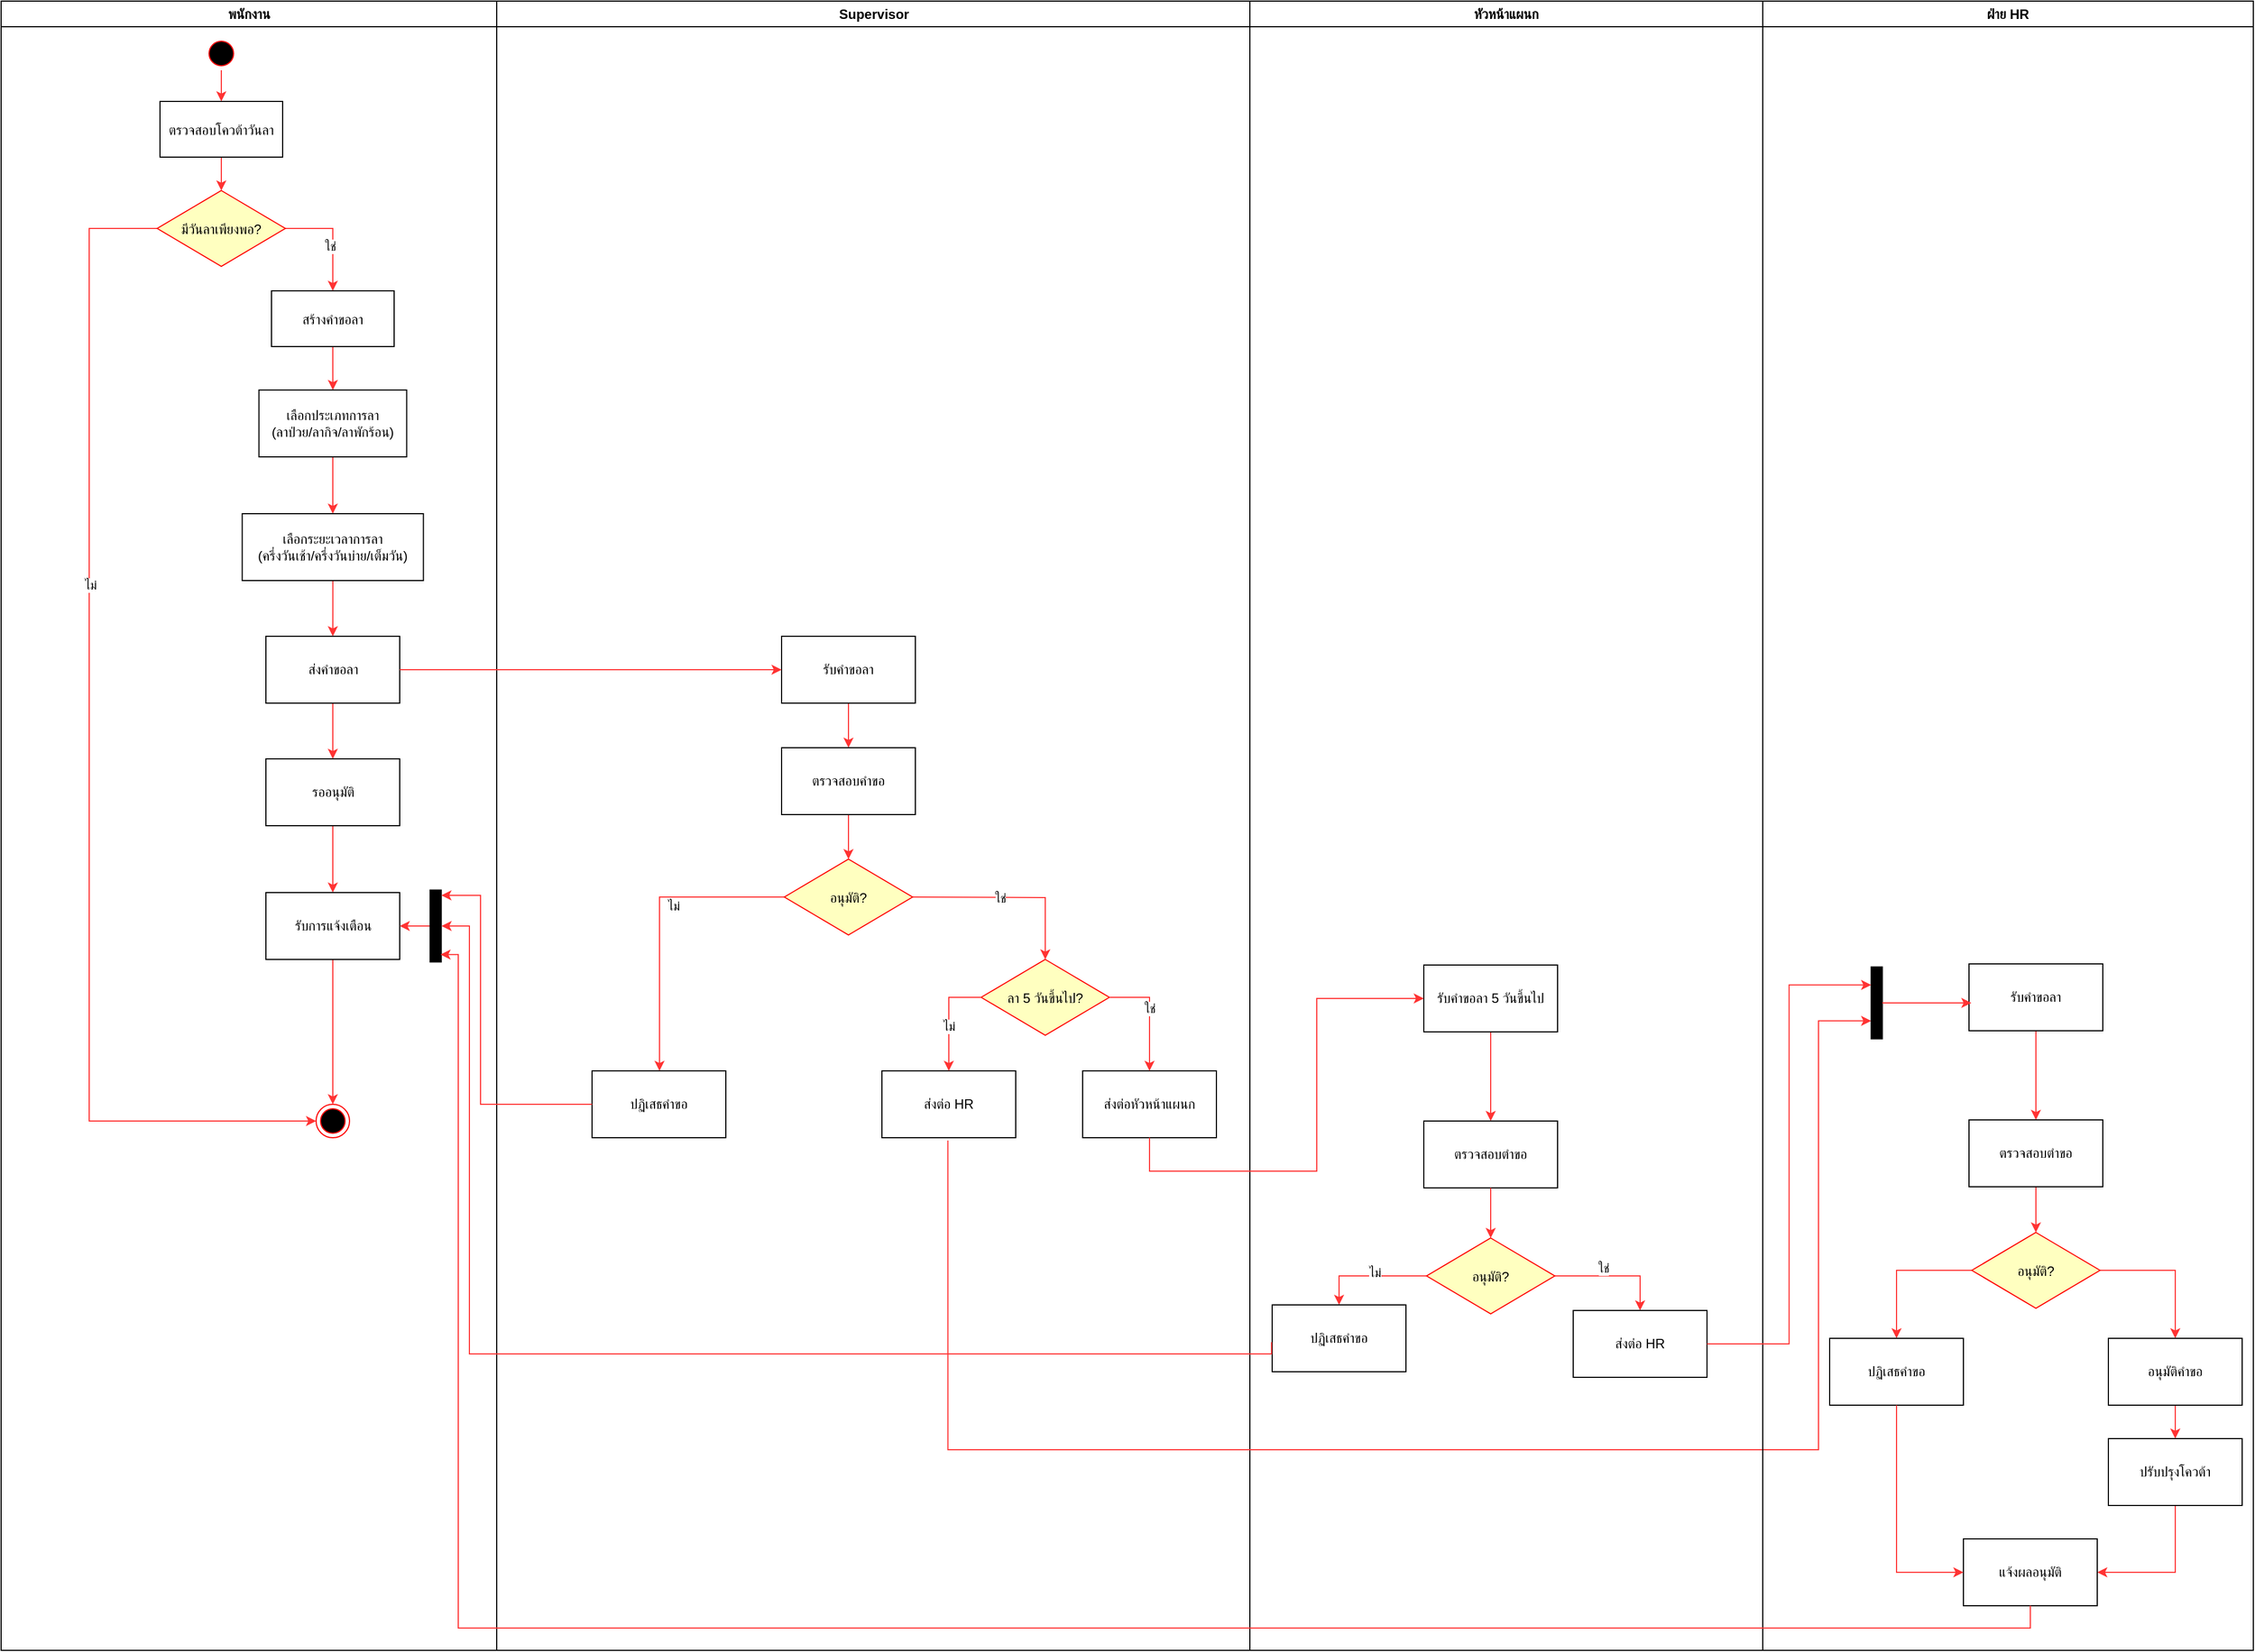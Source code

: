 <mxfile>
    <diagram name="Page-1" id="e7e014a7-5840-1c2e-5031-d8a46d1fe8dd">
        <mxGraphModel dx="1265" dy="-48" grid="1" gridSize="10" guides="1" tooltips="1" connect="1" arrows="1" fold="1" page="1" pageScale="1" pageWidth="1169" pageHeight="827" background="#ffffff" math="0" shadow="0">
            <root>
                <mxCell id="0"/>
                <mxCell id="1" parent="0"/>
                <mxCell id="2" value="พนักงาน" style="swimlane;whiteSpace=wrap" parent="1" vertex="1">
                    <mxGeometry x="290" y="830" width="444.5" height="1480" as="geometry"/>
                </mxCell>
                <mxCell id="xkB0d6DSQNLwtlyrK6lc-86" style="edgeStyle=orthogonalEdgeStyle;rounded=0;orthogonalLoop=1;jettySize=auto;html=1;entryX=0.5;entryY=0;entryDx=0;entryDy=0;strokeColor=light-dark(#FF3333,#FFFFFF);" parent="2" source="5" target="7" edge="1">
                    <mxGeometry relative="1" as="geometry"/>
                </mxCell>
                <mxCell id="5" value="" style="ellipse;shape=startState;fillColor=#000000;strokeColor=#ff0000;" parent="2" vertex="1">
                    <mxGeometry x="182.5" y="32" width="30" height="30" as="geometry"/>
                </mxCell>
                <mxCell id="xkB0d6DSQNLwtlyrK6lc-62" style="edgeStyle=orthogonalEdgeStyle;rounded=0;orthogonalLoop=1;jettySize=auto;html=1;strokeColor=light-dark(#FF3333,#FFFFFF);" parent="2" source="7" target="xkB0d6DSQNLwtlyrK6lc-61" edge="1">
                    <mxGeometry relative="1" as="geometry"/>
                </mxCell>
                <mxCell id="7" value="ตรวจสอบโควต้าวันลา" style="" parent="2" vertex="1">
                    <mxGeometry x="142.5" y="90" width="110" height="50" as="geometry"/>
                </mxCell>
                <mxCell id="xkB0d6DSQNLwtlyrK6lc-67" style="edgeStyle=orthogonalEdgeStyle;rounded=0;orthogonalLoop=1;jettySize=auto;html=1;exitX=1;exitY=0.5;exitDx=0;exitDy=0;strokeColor=light-dark(#FF3333,#FFFFFF);" parent="2" source="xkB0d6DSQNLwtlyrK6lc-61" target="xkB0d6DSQNLwtlyrK6lc-63" edge="1">
                    <mxGeometry relative="1" as="geometry"/>
                </mxCell>
                <mxCell id="xkB0d6DSQNLwtlyrK6lc-68" value="ใช่" style="edgeLabel;html=1;align=center;verticalAlign=middle;resizable=0;points=[];" parent="xkB0d6DSQNLwtlyrK6lc-67" vertex="1" connectable="0">
                    <mxGeometry x="-0.277" y="3" relative="1" as="geometry">
                        <mxPoint x="4" y="19" as="offset"/>
                    </mxGeometry>
                </mxCell>
                <mxCell id="xkB0d6DSQNLwtlyrK6lc-81" style="edgeStyle=orthogonalEdgeStyle;rounded=0;orthogonalLoop=1;jettySize=auto;html=1;entryX=0;entryY=0.5;entryDx=0;entryDy=0;strokeColor=light-dark(#FF3333,#FFFFFF);" parent="2" source="xkB0d6DSQNLwtlyrK6lc-61" target="xkB0d6DSQNLwtlyrK6lc-64" edge="1">
                    <mxGeometry relative="1" as="geometry">
                        <Array as="points">
                            <mxPoint x="79" y="204"/>
                            <mxPoint x="79" y="1005"/>
                        </Array>
                    </mxGeometry>
                </mxCell>
                <mxCell id="xkB0d6DSQNLwtlyrK6lc-82" value="ไม่" style="edgeLabel;html=1;align=center;verticalAlign=middle;resizable=0;points=[];" parent="xkB0d6DSQNLwtlyrK6lc-81" vertex="1" connectable="0">
                    <mxGeometry x="-0.285" y="1" relative="1" as="geometry">
                        <mxPoint as="offset"/>
                    </mxGeometry>
                </mxCell>
                <mxCell id="xkB0d6DSQNLwtlyrK6lc-61" value="มีวันลาเพียงพอ?" style="rhombus;fillColor=#ffffc0;strokeColor=#ff0000;" parent="2" vertex="1">
                    <mxGeometry x="140" y="170" width="115" height="68" as="geometry"/>
                </mxCell>
                <mxCell id="xkB0d6DSQNLwtlyrK6lc-72" value="" style="edgeStyle=orthogonalEdgeStyle;rounded=0;orthogonalLoop=1;jettySize=auto;html=1;strokeColor=light-dark(#FF3333,#FFFFFF);" parent="2" source="xkB0d6DSQNLwtlyrK6lc-63" target="xkB0d6DSQNLwtlyrK6lc-71" edge="1">
                    <mxGeometry relative="1" as="geometry"/>
                </mxCell>
                <mxCell id="xkB0d6DSQNLwtlyrK6lc-63" value="สร้างคำขอลา" style="" parent="2" vertex="1">
                    <mxGeometry x="242.5" y="260" width="110" height="50" as="geometry"/>
                </mxCell>
                <mxCell id="xkB0d6DSQNLwtlyrK6lc-64" value="" style="ellipse;shape=endState;fillColor=#000000;strokeColor=#ff0000" parent="2" vertex="1">
                    <mxGeometry x="282.5" y="990" width="30" height="30" as="geometry"/>
                </mxCell>
                <mxCell id="xkB0d6DSQNLwtlyrK6lc-74" value="" style="edgeStyle=orthogonalEdgeStyle;rounded=0;orthogonalLoop=1;jettySize=auto;html=1;strokeColor=light-dark(#FF3333,#FFFFFF);" parent="2" source="xkB0d6DSQNLwtlyrK6lc-71" target="xkB0d6DSQNLwtlyrK6lc-73" edge="1">
                    <mxGeometry relative="1" as="geometry"/>
                </mxCell>
                <mxCell id="xkB0d6DSQNLwtlyrK6lc-71" value="เลือกประเภทการลา&lt;div&gt;&lt;span style=&quot;color: rgb(0, 0, 0);&quot;&gt;(ลาป่วย/ลากิจ/ลาพักร้อน)&lt;/span&gt;&lt;/div&gt;" style="whiteSpace=wrap;html=1;" parent="2" vertex="1">
                    <mxGeometry x="231.25" y="349" width="132.5" height="60" as="geometry"/>
                </mxCell>
                <mxCell id="xkB0d6DSQNLwtlyrK6lc-76" value="" style="edgeStyle=orthogonalEdgeStyle;rounded=0;orthogonalLoop=1;jettySize=auto;html=1;strokeColor=light-dark(#FF3333,#FFFFFF);" parent="2" source="xkB0d6DSQNLwtlyrK6lc-73" target="xkB0d6DSQNLwtlyrK6lc-75" edge="1">
                    <mxGeometry relative="1" as="geometry"/>
                </mxCell>
                <mxCell id="xkB0d6DSQNLwtlyrK6lc-73" value="เลือกระยะเวลาการลา&lt;div&gt;&lt;span style=&quot;color: rgb(0, 0, 0);&quot;&gt;(ครึ่งวันเช้า/ครึ่งวันบ่าย/เต็มวัน)&lt;/span&gt;&lt;/div&gt;" style="whiteSpace=wrap;html=1;" parent="2" vertex="1">
                    <mxGeometry x="216.25" y="460" width="162.5" height="60" as="geometry"/>
                </mxCell>
                <mxCell id="xkB0d6DSQNLwtlyrK6lc-78" value="" style="edgeStyle=orthogonalEdgeStyle;rounded=0;orthogonalLoop=1;jettySize=auto;html=1;strokeColor=light-dark(#FF3333,#FFFFFF);" parent="2" source="xkB0d6DSQNLwtlyrK6lc-75" target="xkB0d6DSQNLwtlyrK6lc-77" edge="1">
                    <mxGeometry relative="1" as="geometry"/>
                </mxCell>
                <mxCell id="xkB0d6DSQNLwtlyrK6lc-75" value="ส่งคำขอลา" style="whiteSpace=wrap;html=1;" parent="2" vertex="1">
                    <mxGeometry x="237.5" y="570" width="120" height="60" as="geometry"/>
                </mxCell>
                <mxCell id="xkB0d6DSQNLwtlyrK6lc-85" value="" style="edgeStyle=orthogonalEdgeStyle;rounded=0;orthogonalLoop=1;jettySize=auto;html=1;strokeColor=light-dark(#FF3333,#FFFFFF);" parent="2" source="xkB0d6DSQNLwtlyrK6lc-77" target="xkB0d6DSQNLwtlyrK6lc-84" edge="1">
                    <mxGeometry relative="1" as="geometry"/>
                </mxCell>
                <mxCell id="xkB0d6DSQNLwtlyrK6lc-77" value="รออนุมัติ" style="whiteSpace=wrap;html=1;" parent="2" vertex="1">
                    <mxGeometry x="237.5" y="680" width="120" height="60" as="geometry"/>
                </mxCell>
                <mxCell id="xkB0d6DSQNLwtlyrK6lc-87" style="edgeStyle=orthogonalEdgeStyle;rounded=0;orthogonalLoop=1;jettySize=auto;html=1;entryX=0.5;entryY=0;entryDx=0;entryDy=0;strokeColor=light-dark(#FF3333,#FFFFFF);" parent="2" source="xkB0d6DSQNLwtlyrK6lc-84" target="xkB0d6DSQNLwtlyrK6lc-64" edge="1">
                    <mxGeometry relative="1" as="geometry"/>
                </mxCell>
                <mxCell id="xkB0d6DSQNLwtlyrK6lc-84" value="รับการแจ้งเตือน" style="whiteSpace=wrap;html=1;" parent="2" vertex="1">
                    <mxGeometry x="237.5" y="800" width="120" height="60" as="geometry"/>
                </mxCell>
                <mxCell id="xkB0d6DSQNLwtlyrK6lc-118" style="edgeStyle=orthogonalEdgeStyle;rounded=0;orthogonalLoop=1;jettySize=auto;html=1;entryX=1;entryY=0.5;entryDx=0;entryDy=0;strokeColor=light-dark(#FF3333,#FFFFFF);" parent="2" source="xkB0d6DSQNLwtlyrK6lc-114" target="xkB0d6DSQNLwtlyrK6lc-84" edge="1">
                    <mxGeometry relative="1" as="geometry"/>
                </mxCell>
                <mxCell id="xkB0d6DSQNLwtlyrK6lc-114" value="" style="whiteSpace=wrap;html=1;rounded=0;shadow=0;comic=0;labelBackgroundColor=none;strokeWidth=1;fillColor=#000000;fontFamily=Verdana;fontSize=12;align=center;rotation=-90;" parent="2" vertex="1">
                    <mxGeometry x="357.5" y="825" width="64.5" height="10" as="geometry"/>
                </mxCell>
                <mxCell id="3" value="Supervisor" style="swimlane;whiteSpace=wrap" parent="1" vertex="1">
                    <mxGeometry x="734.5" y="830" width="675.5" height="1480" as="geometry"/>
                </mxCell>
                <mxCell id="xkB0d6DSQNLwtlyrK6lc-90" style="edgeStyle=orthogonalEdgeStyle;rounded=0;orthogonalLoop=1;jettySize=auto;html=1;entryX=0.5;entryY=0;entryDx=0;entryDy=0;strokeColor=light-dark(#FF3333,#FFFFFF);" parent="3" source="xkB0d6DSQNLwtlyrK6lc-88" target="xkB0d6DSQNLwtlyrK6lc-91" edge="1">
                    <mxGeometry relative="1" as="geometry">
                        <mxPoint x="198" y="820" as="targetPoint"/>
                        <Array as="points"/>
                    </mxGeometry>
                </mxCell>
                <mxCell id="xkB0d6DSQNLwtlyrK6lc-88" value="รับคำขอลา" style="whiteSpace=wrap;html=1;" parent="3" vertex="1">
                    <mxGeometry x="255.5" y="570" width="120" height="60" as="geometry"/>
                </mxCell>
                <mxCell id="xkB0d6DSQNLwtlyrK6lc-93" style="edgeStyle=orthogonalEdgeStyle;rounded=0;orthogonalLoop=1;jettySize=auto;html=1;entryX=0.5;entryY=0;entryDx=0;entryDy=0;strokeColor=light-dark(#FF3333,#FFFFFF);" parent="3" source="xkB0d6DSQNLwtlyrK6lc-91" target="9" edge="1">
                    <mxGeometry relative="1" as="geometry">
                        <mxPoint x="315.5" y="770" as="targetPoint"/>
                    </mxGeometry>
                </mxCell>
                <mxCell id="xkB0d6DSQNLwtlyrK6lc-91" value="ตรวจสอบคำขอ" style="whiteSpace=wrap;html=1;" parent="3" vertex="1">
                    <mxGeometry x="255.5" y="670" width="120" height="60" as="geometry"/>
                </mxCell>
                <mxCell id="xkB0d6DSQNLwtlyrK6lc-100" style="edgeStyle=orthogonalEdgeStyle;rounded=0;orthogonalLoop=1;jettySize=auto;html=1;entryX=0.5;entryY=0;entryDx=0;entryDy=0;strokeColor=light-dark(#FF3333,#FFFFFF);" parent="3" target="xkB0d6DSQNLwtlyrK6lc-105" edge="1">
                    <mxGeometry relative="1" as="geometry">
                        <mxPoint x="173" y="860" as="targetPoint"/>
                        <Array as="points">
                            <mxPoint x="146" y="804"/>
                            <mxPoint x="146" y="960"/>
                        </Array>
                        <mxPoint x="258" y="804" as="sourcePoint"/>
                    </mxGeometry>
                </mxCell>
                <mxCell id="xkB0d6DSQNLwtlyrK6lc-101" value="ไม่" style="edgeLabel;html=1;align=center;verticalAlign=middle;resizable=0;points=[];" parent="xkB0d6DSQNLwtlyrK6lc-100" vertex="1" connectable="0">
                    <mxGeometry x="-0.097" y="-3" relative="1" as="geometry">
                        <mxPoint x="15" y="-1" as="offset"/>
                    </mxGeometry>
                </mxCell>
                <mxCell id="xkB0d6DSQNLwtlyrK6lc-94" value="ส่งต่อหัวหน้าแผนก" style="whiteSpace=wrap;html=1;" parent="3" vertex="1">
                    <mxGeometry x="525.5" y="960" width="120" height="60" as="geometry"/>
                </mxCell>
                <mxCell id="xkB0d6DSQNLwtlyrK6lc-95" style="edgeStyle=orthogonalEdgeStyle;rounded=0;orthogonalLoop=1;jettySize=auto;html=1;strokeColor=light-dark(#FF3333,#FFFFFF);" parent="3" target="8" edge="1">
                    <mxGeometry relative="1" as="geometry">
                        <mxPoint x="373" y="804" as="sourcePoint"/>
                    </mxGeometry>
                </mxCell>
                <mxCell id="xkB0d6DSQNLwtlyrK6lc-96" value="ใช่" style="edgeLabel;html=1;align=center;verticalAlign=middle;resizable=0;points=[];" parent="xkB0d6DSQNLwtlyrK6lc-95" vertex="1" connectable="0">
                    <mxGeometry x="-0.102" relative="1" as="geometry">
                        <mxPoint as="offset"/>
                    </mxGeometry>
                </mxCell>
                <mxCell id="xkB0d6DSQNLwtlyrK6lc-104" value="ส่งต่อ HR" style="whiteSpace=wrap;html=1;" parent="3" vertex="1">
                    <mxGeometry x="345.5" y="960" width="120" height="60" as="geometry"/>
                </mxCell>
                <mxCell id="xkB0d6DSQNLwtlyrK6lc-105" value="ปฏิเสธคำขอ" style="whiteSpace=wrap;html=1;" parent="3" vertex="1">
                    <mxGeometry x="85.5" y="960" width="120" height="60" as="geometry"/>
                </mxCell>
                <mxCell id="8" value="ลา 5 วันขึ้นไป?" style="rhombus;fillColor=#ffffc0;strokeColor=#ff0000;" parent="3" vertex="1">
                    <mxGeometry x="434.5" y="860" width="115" height="68" as="geometry"/>
                </mxCell>
                <mxCell id="9" value="อนุมัติ?" style="rhombus;fillColor=#ffffc0;strokeColor=#ff0000;" parent="3" vertex="1">
                    <mxGeometry x="258" y="770" width="115" height="68" as="geometry"/>
                </mxCell>
                <mxCell id="12" style="edgeStyle=orthogonalEdgeStyle;rounded=0;orthogonalLoop=1;jettySize=auto;html=1;strokeColor=light-dark(#FF3333,#FFFFFF);entryX=0.5;entryY=0;entryDx=0;entryDy=0;exitX=0;exitY=0.5;exitDx=0;exitDy=0;" parent="3" source="8" target="xkB0d6DSQNLwtlyrK6lc-104" edge="1">
                    <mxGeometry relative="1" as="geometry">
                        <mxPoint x="383" y="814" as="sourcePoint"/>
                        <mxPoint x="502" y="870" as="targetPoint"/>
                    </mxGeometry>
                </mxCell>
                <mxCell id="13" value="ไม่" style="edgeLabel;html=1;align=center;verticalAlign=middle;resizable=0;points=[];" parent="12" vertex="1" connectable="0">
                    <mxGeometry x="-0.102" relative="1" as="geometry">
                        <mxPoint y="12" as="offset"/>
                    </mxGeometry>
                </mxCell>
                <mxCell id="15" style="edgeStyle=orthogonalEdgeStyle;rounded=0;orthogonalLoop=1;jettySize=auto;html=1;strokeColor=light-dark(#FF3333,#FFFFFF);exitX=1;exitY=0.5;exitDx=0;exitDy=0;entryX=0.5;entryY=0;entryDx=0;entryDy=0;" parent="3" source="8" target="xkB0d6DSQNLwtlyrK6lc-94" edge="1">
                    <mxGeometry relative="1" as="geometry">
                        <mxPoint x="383" y="814" as="sourcePoint"/>
                        <mxPoint x="569.5" y="950" as="targetPoint"/>
                    </mxGeometry>
                </mxCell>
                <mxCell id="16" value="ใช่" style="edgeLabel;html=1;align=center;verticalAlign=middle;resizable=0;points=[];" parent="15" vertex="1" connectable="0">
                    <mxGeometry x="-0.102" relative="1" as="geometry">
                        <mxPoint as="offset"/>
                    </mxGeometry>
                </mxCell>
                <mxCell id="4" value="หัวหน้าแผนก" style="swimlane;whiteSpace=wrap" parent="1" vertex="1">
                    <mxGeometry x="1410" y="830" width="460" height="1480" as="geometry">
                        <mxRectangle x="724.5" y="128" width="100" height="30" as="alternateBounds"/>
                    </mxGeometry>
                </mxCell>
                <mxCell id="xkB0d6DSQNLwtlyrK6lc-129" value="" style="edgeStyle=orthogonalEdgeStyle;rounded=0;orthogonalLoop=1;jettySize=auto;html=1;strokeColor=light-dark(#FF3333,#FFFFFF);" parent="4" source="xkB0d6DSQNLwtlyrK6lc-126" target="xkB0d6DSQNLwtlyrK6lc-128" edge="1">
                    <mxGeometry relative="1" as="geometry"/>
                </mxCell>
                <mxCell id="xkB0d6DSQNLwtlyrK6lc-126" value="รับคำขอลา 5 วันขึ้นไป" style="whiteSpace=wrap;html=1;" parent="4" vertex="1">
                    <mxGeometry x="156" y="865" width="120" height="60" as="geometry"/>
                </mxCell>
                <mxCell id="xkB0d6DSQNLwtlyrK6lc-128" value="ตรวจสอบตำขอ" style="whiteSpace=wrap;html=1;" parent="4" vertex="1">
                    <mxGeometry x="156" y="1005" width="120" height="60" as="geometry"/>
                </mxCell>
                <mxCell id="xkB0d6DSQNLwtlyrK6lc-133" value="" style="edgeStyle=orthogonalEdgeStyle;rounded=0;orthogonalLoop=1;jettySize=auto;html=1;strokeColor=light-dark(#FF3333,#FFFFFF);" parent="4" source="xkB0d6DSQNLwtlyrK6lc-128" target="xkB0d6DSQNLwtlyrK6lc-132" edge="1">
                    <mxGeometry relative="1" as="geometry">
                        <mxPoint x="1496" y="1895" as="sourcePoint"/>
                        <mxPoint x="1496" y="1975" as="targetPoint"/>
                    </mxGeometry>
                </mxCell>
                <mxCell id="xkB0d6DSQNLwtlyrK6lc-135" style="edgeStyle=orthogonalEdgeStyle;rounded=0;orthogonalLoop=1;jettySize=auto;html=1;entryX=0.5;entryY=0;entryDx=0;entryDy=0;strokeColor=light-dark(#FF3333,#FFFFFF);" parent="4" source="xkB0d6DSQNLwtlyrK6lc-132" target="xkB0d6DSQNLwtlyrK6lc-134" edge="1">
                    <mxGeometry relative="1" as="geometry"/>
                </mxCell>
                <mxCell id="xkB0d6DSQNLwtlyrK6lc-136" value="ใช่" style="edgeLabel;html=1;align=center;verticalAlign=middle;resizable=0;points=[];" parent="xkB0d6DSQNLwtlyrK6lc-135" vertex="1" connectable="0">
                    <mxGeometry x="-0.189" y="7" relative="1" as="geometry">
                        <mxPoint as="offset"/>
                    </mxGeometry>
                </mxCell>
                <mxCell id="xkB0d6DSQNLwtlyrK6lc-138" style="edgeStyle=orthogonalEdgeStyle;rounded=0;orthogonalLoop=1;jettySize=auto;html=1;entryX=0.5;entryY=0;entryDx=0;entryDy=0;strokeColor=light-dark(#FF3333,#FFFFFF);" parent="4" source="xkB0d6DSQNLwtlyrK6lc-132" target="xkB0d6DSQNLwtlyrK6lc-137" edge="1">
                    <mxGeometry relative="1" as="geometry"/>
                </mxCell>
                <mxCell id="xkB0d6DSQNLwtlyrK6lc-139" value="ไม่" style="edgeLabel;html=1;align=center;verticalAlign=middle;resizable=0;points=[];" parent="xkB0d6DSQNLwtlyrK6lc-138" vertex="1" connectable="0">
                    <mxGeometry x="-0.103" y="-3" relative="1" as="geometry">
                        <mxPoint as="offset"/>
                    </mxGeometry>
                </mxCell>
                <mxCell id="xkB0d6DSQNLwtlyrK6lc-132" value="อนุมัติ?" style="rhombus;fillColor=#ffffc0;strokeColor=#ff0000;" parent="4" vertex="1">
                    <mxGeometry x="158.5" y="1110" width="115" height="68" as="geometry"/>
                </mxCell>
                <mxCell id="xkB0d6DSQNLwtlyrK6lc-134" value="ส่งต่อ HR" style="whiteSpace=wrap;html=1;" parent="4" vertex="1">
                    <mxGeometry x="290" y="1175" width="120" height="60" as="geometry"/>
                </mxCell>
                <mxCell id="xkB0d6DSQNLwtlyrK6lc-137" value="ปฏิเสธคำขอ" style="whiteSpace=wrap;html=1;" parent="4" vertex="1">
                    <mxGeometry x="20" y="1170" width="120" height="60" as="geometry"/>
                </mxCell>
                <mxCell id="xkB0d6DSQNLwtlyrK6lc-89" style="edgeStyle=orthogonalEdgeStyle;rounded=0;orthogonalLoop=1;jettySize=auto;html=1;entryX=0;entryY=0.5;entryDx=0;entryDy=0;strokeColor=light-dark(#FF3333,#FFFFFF);" parent="1" source="xkB0d6DSQNLwtlyrK6lc-75" target="xkB0d6DSQNLwtlyrK6lc-88" edge="1">
                    <mxGeometry relative="1" as="geometry"/>
                </mxCell>
                <mxCell id="xkB0d6DSQNLwtlyrK6lc-119" style="edgeStyle=orthogonalEdgeStyle;rounded=0;orthogonalLoop=1;jettySize=auto;html=1;entryX=0.927;entryY=1.012;entryDx=0;entryDy=0;entryPerimeter=0;strokeColor=light-dark(#FF3333,#FFFFFF);" parent="1" source="xkB0d6DSQNLwtlyrK6lc-105" target="xkB0d6DSQNLwtlyrK6lc-114" edge="1">
                    <mxGeometry relative="1" as="geometry">
                        <Array as="points">
                            <mxPoint x="720" y="1820"/>
                            <mxPoint x="720" y="1632"/>
                        </Array>
                    </mxGeometry>
                </mxCell>
                <mxCell id="xkB0d6DSQNLwtlyrK6lc-127" style="edgeStyle=orthogonalEdgeStyle;rounded=0;orthogonalLoop=1;jettySize=auto;html=1;strokeColor=light-dark(#FF3333,#FFFFFF);entryX=0;entryY=0.5;entryDx=0;entryDy=0;" parent="1" source="xkB0d6DSQNLwtlyrK6lc-94" target="xkB0d6DSQNLwtlyrK6lc-126" edge="1">
                    <mxGeometry relative="1" as="geometry">
                        <Array as="points">
                            <mxPoint x="1320" y="1880"/>
                            <mxPoint x="1470" y="1880"/>
                            <mxPoint x="1470" y="1725"/>
                        </Array>
                        <mxPoint x="1500" y="1710" as="targetPoint"/>
                    </mxGeometry>
                </mxCell>
                <mxCell id="xkB0d6DSQNLwtlyrK6lc-140" style="edgeStyle=orthogonalEdgeStyle;rounded=0;orthogonalLoop=1;jettySize=auto;html=1;strokeColor=light-dark(#FF3333,#FFFFFF);exitX=-0.005;exitY=0.559;exitDx=0;exitDy=0;exitPerimeter=0;" parent="1" source="xkB0d6DSQNLwtlyrK6lc-137" edge="1">
                    <mxGeometry relative="1" as="geometry">
                        <mxPoint x="685" y="1660" as="targetPoint"/>
                        <Array as="points">
                            <mxPoint x="710" y="2044"/>
                            <mxPoint x="710" y="1660"/>
                        </Array>
                    </mxGeometry>
                </mxCell>
                <mxCell id="xkB0d6DSQNLwtlyrK6lc-148" style="edgeStyle=orthogonalEdgeStyle;rounded=0;orthogonalLoop=1;jettySize=auto;html=1;strokeColor=light-dark(#FF3333,#FFFFFF);exitX=0.493;exitY=1.041;exitDx=0;exitDy=0;exitPerimeter=0;entryX=0.25;entryY=0;entryDx=0;entryDy=0;" parent="1" source="xkB0d6DSQNLwtlyrK6lc-104" target="xkB0d6DSQNLwtlyrK6lc-143" edge="1">
                    <mxGeometry relative="1" as="geometry">
                        <Array as="points">
                            <mxPoint x="1139" y="2130"/>
                            <mxPoint x="1920" y="2130"/>
                            <mxPoint x="1920" y="1745"/>
                        </Array>
                        <mxPoint x="1140" y="1920" as="sourcePoint"/>
                        <mxPoint x="1930" y="1750" as="targetPoint"/>
                    </mxGeometry>
                </mxCell>
                <mxCell id="xkB0d6DSQNLwtlyrK6lc-120" value="ฝ่าย HR" style="swimlane;whiteSpace=wrap" parent="1" vertex="1">
                    <mxGeometry x="1870" y="830" width="440" height="1480" as="geometry">
                        <mxRectangle x="724.5" y="128" width="100" height="30" as="alternateBounds"/>
                    </mxGeometry>
                </mxCell>
                <mxCell id="xkB0d6DSQNLwtlyrK6lc-150" value="" style="edgeStyle=orthogonalEdgeStyle;rounded=0;orthogonalLoop=1;jettySize=auto;html=1;strokeColor=light-dark(#FF3333,#FFFFFF);" parent="xkB0d6DSQNLwtlyrK6lc-120" source="xkB0d6DSQNLwtlyrK6lc-141" target="xkB0d6DSQNLwtlyrK6lc-149" edge="1">
                    <mxGeometry relative="1" as="geometry"/>
                </mxCell>
                <mxCell id="xkB0d6DSQNLwtlyrK6lc-141" value="รับคำขอลา" style="whiteSpace=wrap;html=1;" parent="xkB0d6DSQNLwtlyrK6lc-120" vertex="1">
                    <mxGeometry x="185" y="864" width="120" height="60" as="geometry"/>
                </mxCell>
                <mxCell id="xkB0d6DSQNLwtlyrK6lc-143" value="" style="whiteSpace=wrap;html=1;rounded=0;shadow=0;comic=0;labelBackgroundColor=none;strokeWidth=1;fillColor=#000000;fontFamily=Verdana;fontSize=12;align=center;rotation=-90;" parent="xkB0d6DSQNLwtlyrK6lc-120" vertex="1">
                    <mxGeometry x="70" y="894" width="64.5" height="10" as="geometry"/>
                </mxCell>
                <mxCell id="xkB0d6DSQNLwtlyrK6lc-146" style="edgeStyle=orthogonalEdgeStyle;rounded=0;orthogonalLoop=1;jettySize=auto;html=1;entryX=0.018;entryY=0.584;entryDx=0;entryDy=0;entryPerimeter=0;strokeColor=light-dark(#FF3333,#FFFFFF);" parent="xkB0d6DSQNLwtlyrK6lc-120" source="xkB0d6DSQNLwtlyrK6lc-143" target="xkB0d6DSQNLwtlyrK6lc-141" edge="1">
                    <mxGeometry relative="1" as="geometry"/>
                </mxCell>
                <mxCell id="xkB0d6DSQNLwtlyrK6lc-152" style="edgeStyle=orthogonalEdgeStyle;rounded=0;orthogonalLoop=1;jettySize=auto;html=1;entryX=0.5;entryY=0;entryDx=0;entryDy=0;strokeColor=light-dark(#FF3333,#FFFFFF);" parent="xkB0d6DSQNLwtlyrK6lc-120" source="xkB0d6DSQNLwtlyrK6lc-149" target="xkB0d6DSQNLwtlyrK6lc-151" edge="1">
                    <mxGeometry relative="1" as="geometry"/>
                </mxCell>
                <mxCell id="xkB0d6DSQNLwtlyrK6lc-149" value="ตรวจสอบตำขอ" style="whiteSpace=wrap;html=1;" parent="xkB0d6DSQNLwtlyrK6lc-120" vertex="1">
                    <mxGeometry x="185" y="1004" width="120" height="60" as="geometry"/>
                </mxCell>
                <mxCell id="xkB0d6DSQNLwtlyrK6lc-156" style="edgeStyle=orthogonalEdgeStyle;rounded=0;orthogonalLoop=1;jettySize=auto;html=1;entryX=0.5;entryY=0;entryDx=0;entryDy=0;strokeColor=light-dark(#FF3333,#FFFFFF);" parent="xkB0d6DSQNLwtlyrK6lc-120" source="xkB0d6DSQNLwtlyrK6lc-151" target="xkB0d6DSQNLwtlyrK6lc-155" edge="1">
                    <mxGeometry relative="1" as="geometry"/>
                </mxCell>
                <mxCell id="xkB0d6DSQNLwtlyrK6lc-158" style="edgeStyle=orthogonalEdgeStyle;rounded=0;orthogonalLoop=1;jettySize=auto;html=1;entryX=0.5;entryY=0;entryDx=0;entryDy=0;strokeColor=light-dark(#FF3333,#FFFFFF);" parent="xkB0d6DSQNLwtlyrK6lc-120" source="xkB0d6DSQNLwtlyrK6lc-151" target="xkB0d6DSQNLwtlyrK6lc-157" edge="1">
                    <mxGeometry relative="1" as="geometry"/>
                </mxCell>
                <mxCell id="xkB0d6DSQNLwtlyrK6lc-151" value="อนุมัติ?" style="rhombus;fillColor=#ffffc0;strokeColor=#ff0000;" parent="xkB0d6DSQNLwtlyrK6lc-120" vertex="1">
                    <mxGeometry x="187.5" y="1105" width="115" height="68" as="geometry"/>
                </mxCell>
                <mxCell id="xkB0d6DSQNLwtlyrK6lc-155" value="ปฏิเสธคำขอ" style="whiteSpace=wrap;html=1;" parent="xkB0d6DSQNLwtlyrK6lc-120" vertex="1">
                    <mxGeometry x="60" y="1200" width="120" height="60" as="geometry"/>
                </mxCell>
                <mxCell id="xkB0d6DSQNLwtlyrK6lc-161" value="" style="edgeStyle=orthogonalEdgeStyle;rounded=0;orthogonalLoop=1;jettySize=auto;html=1;strokeColor=light-dark(#FF3333,#FFFFFF);" parent="xkB0d6DSQNLwtlyrK6lc-120" source="xkB0d6DSQNLwtlyrK6lc-157" target="xkB0d6DSQNLwtlyrK6lc-160" edge="1">
                    <mxGeometry relative="1" as="geometry"/>
                </mxCell>
                <mxCell id="xkB0d6DSQNLwtlyrK6lc-157" value="อนุมัติคำขอ" style="whiteSpace=wrap;html=1;" parent="xkB0d6DSQNLwtlyrK6lc-120" vertex="1">
                    <mxGeometry x="310" y="1200" width="120" height="60" as="geometry"/>
                </mxCell>
                <mxCell id="xkB0d6DSQNLwtlyrK6lc-163" value="" style="edgeStyle=orthogonalEdgeStyle;rounded=0;orthogonalLoop=1;jettySize=auto;html=1;strokeColor=light-dark(#FF3333,#FFFFFF);" parent="xkB0d6DSQNLwtlyrK6lc-120" source="xkB0d6DSQNLwtlyrK6lc-160" target="xkB0d6DSQNLwtlyrK6lc-162" edge="1">
                    <mxGeometry relative="1" as="geometry">
                        <Array as="points">
                            <mxPoint x="370" y="1410"/>
                        </Array>
                    </mxGeometry>
                </mxCell>
                <mxCell id="xkB0d6DSQNLwtlyrK6lc-160" value="ปรับปรุงโควต้า" style="whiteSpace=wrap;html=1;" parent="xkB0d6DSQNLwtlyrK6lc-120" vertex="1">
                    <mxGeometry x="310" y="1290" width="120" height="60" as="geometry"/>
                </mxCell>
                <mxCell id="xkB0d6DSQNLwtlyrK6lc-162" value="แจ้งผลอนุมัติ" style="whiteSpace=wrap;html=1;" parent="xkB0d6DSQNLwtlyrK6lc-120" vertex="1">
                    <mxGeometry x="180" y="1380" width="120" height="60" as="geometry"/>
                </mxCell>
                <mxCell id="xkB0d6DSQNLwtlyrK6lc-165" style="edgeStyle=orthogonalEdgeStyle;rounded=0;orthogonalLoop=1;jettySize=auto;html=1;entryX=0;entryY=0.5;entryDx=0;entryDy=0;strokeColor=light-dark(#FF3333,#FFFFFF);" parent="xkB0d6DSQNLwtlyrK6lc-120" source="xkB0d6DSQNLwtlyrK6lc-155" target="xkB0d6DSQNLwtlyrK6lc-162" edge="1">
                    <mxGeometry relative="1" as="geometry">
                        <Array as="points">
                            <mxPoint x="120" y="1410"/>
                        </Array>
                    </mxGeometry>
                </mxCell>
                <mxCell id="xkB0d6DSQNLwtlyrK6lc-147" style="edgeStyle=orthogonalEdgeStyle;rounded=0;orthogonalLoop=1;jettySize=auto;html=1;entryX=0.75;entryY=0;entryDx=0;entryDy=0;strokeColor=light-dark(#FF3333,#FFFFFF);" parent="1" source="xkB0d6DSQNLwtlyrK6lc-134" target="xkB0d6DSQNLwtlyrK6lc-143" edge="1">
                    <mxGeometry relative="1" as="geometry">
                        <mxPoint x="1820" y="1790" as="targetPoint"/>
                    </mxGeometry>
                </mxCell>
                <mxCell id="xkB0d6DSQNLwtlyrK6lc-164" style="edgeStyle=orthogonalEdgeStyle;rounded=0;orthogonalLoop=1;jettySize=auto;html=1;entryX=0.103;entryY=0.934;entryDx=0;entryDy=0;entryPerimeter=0;strokeColor=light-dark(#FF3333,#FFFFFF);" parent="1" source="xkB0d6DSQNLwtlyrK6lc-162" target="xkB0d6DSQNLwtlyrK6lc-114" edge="1">
                    <mxGeometry relative="1" as="geometry">
                        <Array as="points">
                            <mxPoint x="2110" y="2290"/>
                            <mxPoint x="700" y="2290"/>
                            <mxPoint x="700" y="1686"/>
                        </Array>
                    </mxGeometry>
                </mxCell>
            </root>
        </mxGraphModel>
    </diagram>
</mxfile>